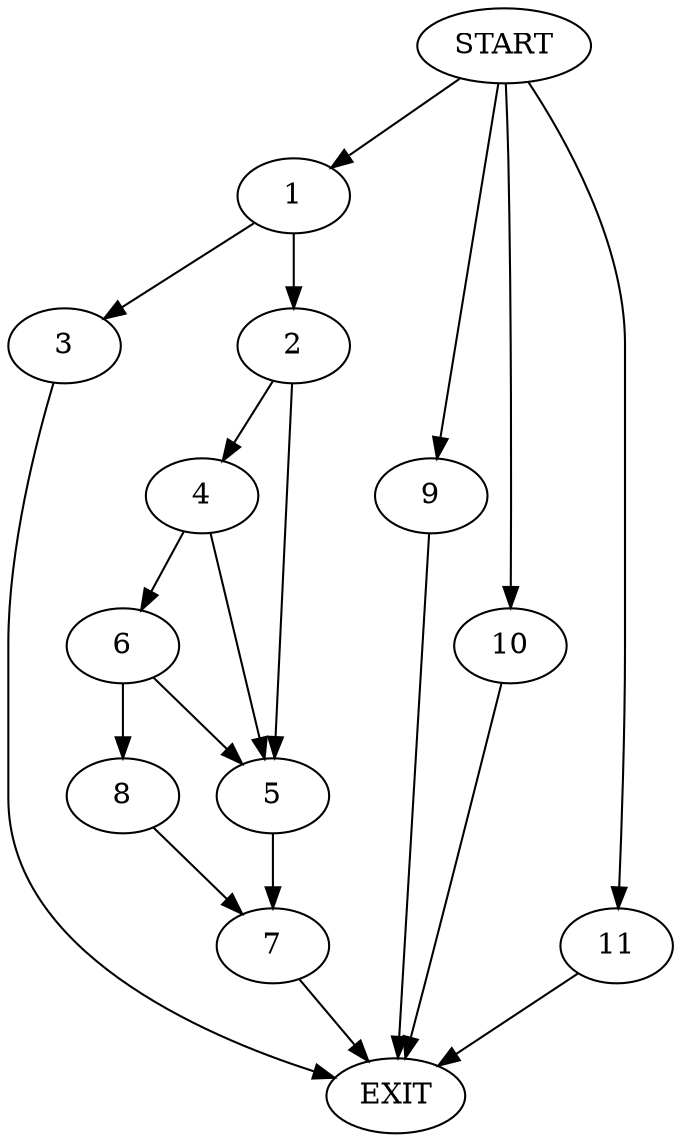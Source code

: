digraph {
0 [label="START"]
12 [label="EXIT"]
0 -> 1
1 -> 2
1 -> 3
3 -> 12
2 -> 4
2 -> 5
4 -> 6
4 -> 5
5 -> 7
6 -> 8
6 -> 5
8 -> 7
7 -> 12
0 -> 9
9 -> 12
0 -> 10
10 -> 12
0 -> 11
11 -> 12
}
